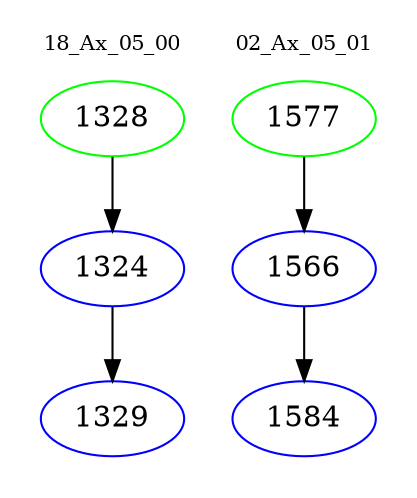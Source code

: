 digraph{
subgraph cluster_0 {
color = white
label = "18_Ax_05_00";
fontsize=10;
T0_1328 [label="1328", color="green"]
T0_1328 -> T0_1324 [color="black"]
T0_1324 [label="1324", color="blue"]
T0_1324 -> T0_1329 [color="black"]
T0_1329 [label="1329", color="blue"]
}
subgraph cluster_1 {
color = white
label = "02_Ax_05_01";
fontsize=10;
T1_1577 [label="1577", color="green"]
T1_1577 -> T1_1566 [color="black"]
T1_1566 [label="1566", color="blue"]
T1_1566 -> T1_1584 [color="black"]
T1_1584 [label="1584", color="blue"]
}
}
